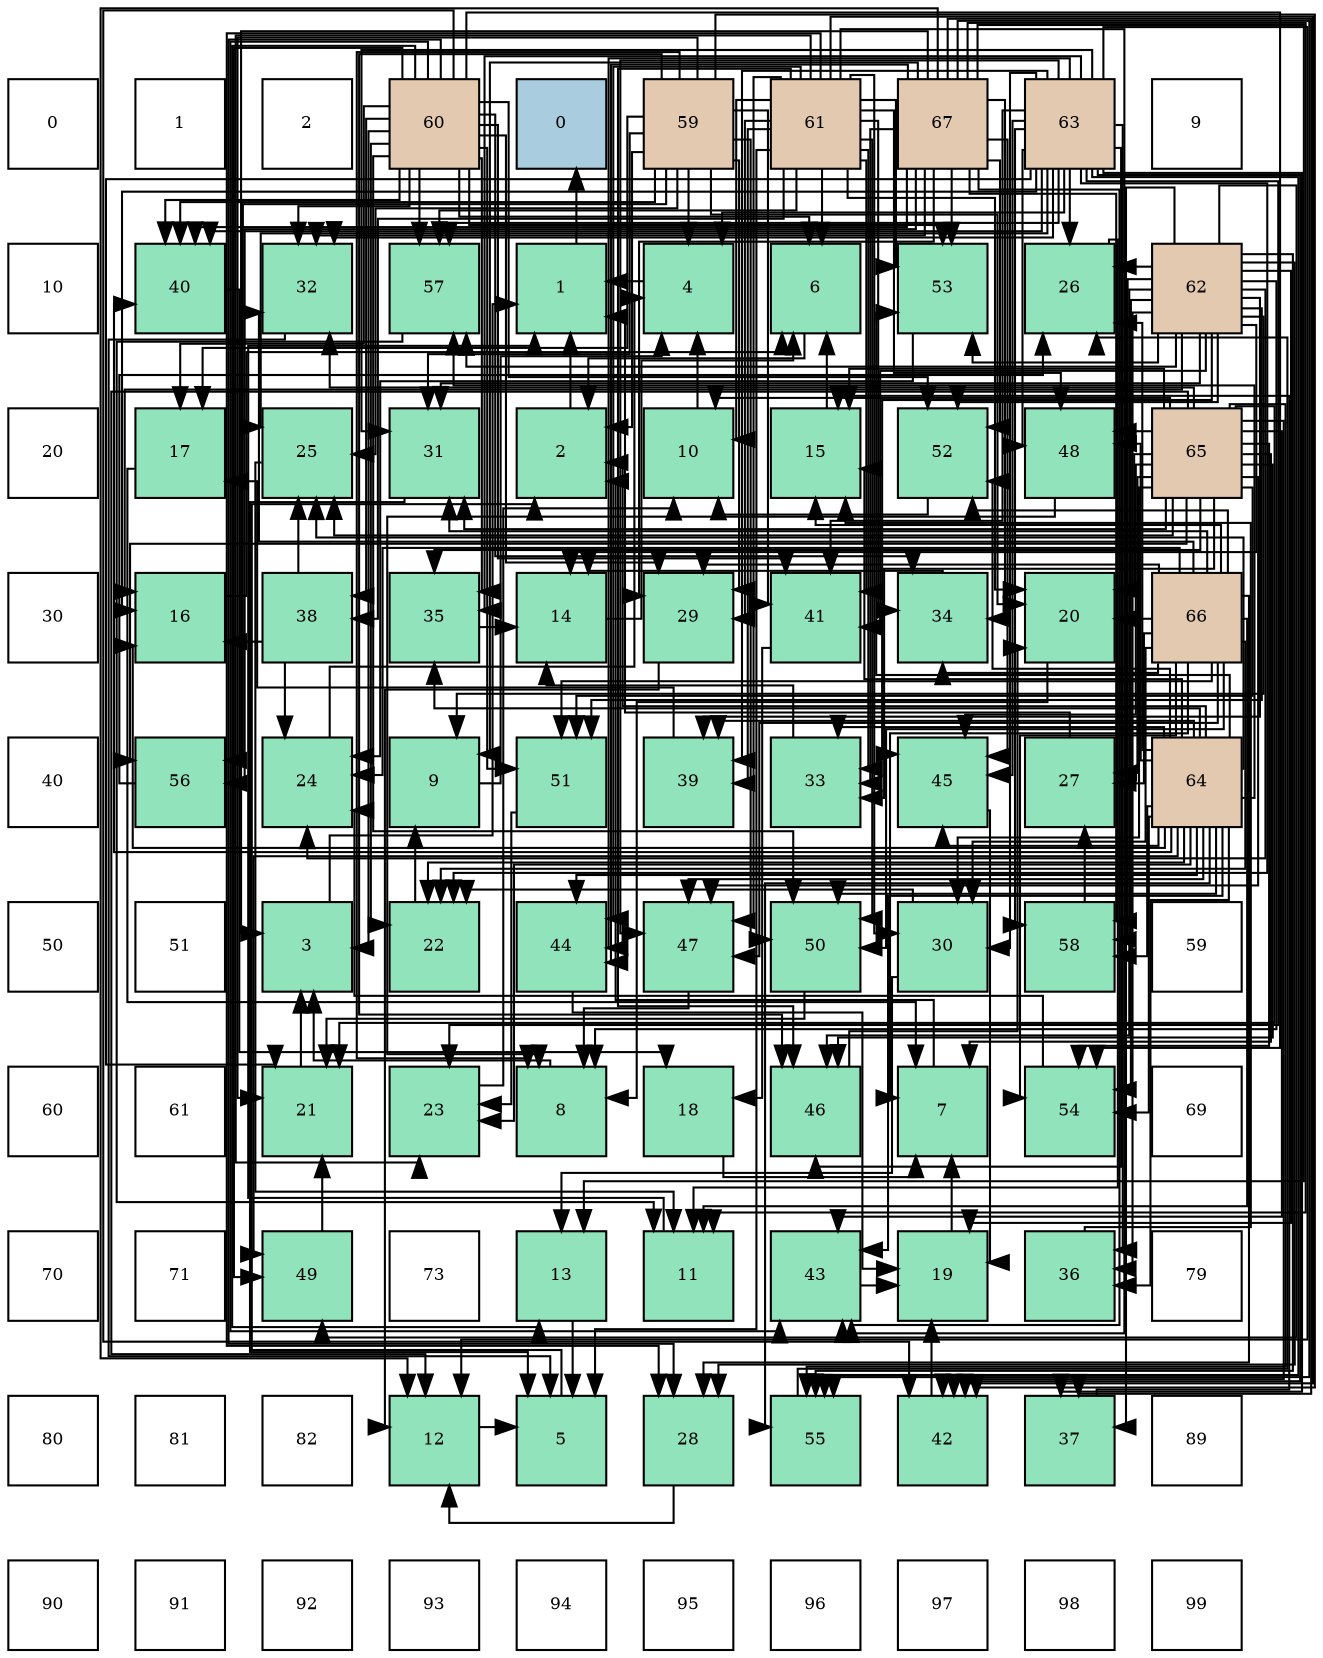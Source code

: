 digraph layout{
 rankdir=TB;
 splines=ortho;
 node [style=filled shape=square fixedsize=true width=0.6];
0[label="0", fontsize=8, fillcolor="#ffffff"];
1[label="1", fontsize=8, fillcolor="#ffffff"];
2[label="2", fontsize=8, fillcolor="#ffffff"];
3[label="60", fontsize=8, fillcolor="#e3c9af"];
4[label="0", fontsize=8, fillcolor="#a9ccde"];
5[label="59", fontsize=8, fillcolor="#e3c9af"];
6[label="61", fontsize=8, fillcolor="#e3c9af"];
7[label="67", fontsize=8, fillcolor="#e3c9af"];
8[label="63", fontsize=8, fillcolor="#e3c9af"];
9[label="9", fontsize=8, fillcolor="#ffffff"];
10[label="10", fontsize=8, fillcolor="#ffffff"];
11[label="40", fontsize=8, fillcolor="#91e3bb"];
12[label="32", fontsize=8, fillcolor="#91e3bb"];
13[label="57", fontsize=8, fillcolor="#91e3bb"];
14[label="1", fontsize=8, fillcolor="#91e3bb"];
15[label="4", fontsize=8, fillcolor="#91e3bb"];
16[label="6", fontsize=8, fillcolor="#91e3bb"];
17[label="53", fontsize=8, fillcolor="#91e3bb"];
18[label="26", fontsize=8, fillcolor="#91e3bb"];
19[label="62", fontsize=8, fillcolor="#e3c9af"];
20[label="20", fontsize=8, fillcolor="#ffffff"];
21[label="17", fontsize=8, fillcolor="#91e3bb"];
22[label="25", fontsize=8, fillcolor="#91e3bb"];
23[label="31", fontsize=8, fillcolor="#91e3bb"];
24[label="2", fontsize=8, fillcolor="#91e3bb"];
25[label="10", fontsize=8, fillcolor="#91e3bb"];
26[label="15", fontsize=8, fillcolor="#91e3bb"];
27[label="52", fontsize=8, fillcolor="#91e3bb"];
28[label="48", fontsize=8, fillcolor="#91e3bb"];
29[label="65", fontsize=8, fillcolor="#e3c9af"];
30[label="30", fontsize=8, fillcolor="#ffffff"];
31[label="16", fontsize=8, fillcolor="#91e3bb"];
32[label="38", fontsize=8, fillcolor="#91e3bb"];
33[label="35", fontsize=8, fillcolor="#91e3bb"];
34[label="14", fontsize=8, fillcolor="#91e3bb"];
35[label="29", fontsize=8, fillcolor="#91e3bb"];
36[label="41", fontsize=8, fillcolor="#91e3bb"];
37[label="34", fontsize=8, fillcolor="#91e3bb"];
38[label="20", fontsize=8, fillcolor="#91e3bb"];
39[label="66", fontsize=8, fillcolor="#e3c9af"];
40[label="40", fontsize=8, fillcolor="#ffffff"];
41[label="56", fontsize=8, fillcolor="#91e3bb"];
42[label="24", fontsize=8, fillcolor="#91e3bb"];
43[label="9", fontsize=8, fillcolor="#91e3bb"];
44[label="51", fontsize=8, fillcolor="#91e3bb"];
45[label="39", fontsize=8, fillcolor="#91e3bb"];
46[label="33", fontsize=8, fillcolor="#91e3bb"];
47[label="45", fontsize=8, fillcolor="#91e3bb"];
48[label="27", fontsize=8, fillcolor="#91e3bb"];
49[label="64", fontsize=8, fillcolor="#e3c9af"];
50[label="50", fontsize=8, fillcolor="#ffffff"];
51[label="51", fontsize=8, fillcolor="#ffffff"];
52[label="3", fontsize=8, fillcolor="#91e3bb"];
53[label="22", fontsize=8, fillcolor="#91e3bb"];
54[label="44", fontsize=8, fillcolor="#91e3bb"];
55[label="47", fontsize=8, fillcolor="#91e3bb"];
56[label="50", fontsize=8, fillcolor="#91e3bb"];
57[label="30", fontsize=8, fillcolor="#91e3bb"];
58[label="58", fontsize=8, fillcolor="#91e3bb"];
59[label="59", fontsize=8, fillcolor="#ffffff"];
60[label="60", fontsize=8, fillcolor="#ffffff"];
61[label="61", fontsize=8, fillcolor="#ffffff"];
62[label="21", fontsize=8, fillcolor="#91e3bb"];
63[label="23", fontsize=8, fillcolor="#91e3bb"];
64[label="8", fontsize=8, fillcolor="#91e3bb"];
65[label="18", fontsize=8, fillcolor="#91e3bb"];
66[label="46", fontsize=8, fillcolor="#91e3bb"];
67[label="7", fontsize=8, fillcolor="#91e3bb"];
68[label="54", fontsize=8, fillcolor="#91e3bb"];
69[label="69", fontsize=8, fillcolor="#ffffff"];
70[label="70", fontsize=8, fillcolor="#ffffff"];
71[label="71", fontsize=8, fillcolor="#ffffff"];
72[label="49", fontsize=8, fillcolor="#91e3bb"];
73[label="73", fontsize=8, fillcolor="#ffffff"];
74[label="13", fontsize=8, fillcolor="#91e3bb"];
75[label="11", fontsize=8, fillcolor="#91e3bb"];
76[label="43", fontsize=8, fillcolor="#91e3bb"];
77[label="19", fontsize=8, fillcolor="#91e3bb"];
78[label="36", fontsize=8, fillcolor="#91e3bb"];
79[label="79", fontsize=8, fillcolor="#ffffff"];
80[label="80", fontsize=8, fillcolor="#ffffff"];
81[label="81", fontsize=8, fillcolor="#ffffff"];
82[label="82", fontsize=8, fillcolor="#ffffff"];
83[label="12", fontsize=8, fillcolor="#91e3bb"];
84[label="5", fontsize=8, fillcolor="#91e3bb"];
85[label="28", fontsize=8, fillcolor="#91e3bb"];
86[label="55", fontsize=8, fillcolor="#91e3bb"];
87[label="42", fontsize=8, fillcolor="#91e3bb"];
88[label="37", fontsize=8, fillcolor="#91e3bb"];
89[label="89", fontsize=8, fillcolor="#ffffff"];
90[label="90", fontsize=8, fillcolor="#ffffff"];
91[label="91", fontsize=8, fillcolor="#ffffff"];
92[label="92", fontsize=8, fillcolor="#ffffff"];
93[label="93", fontsize=8, fillcolor="#ffffff"];
94[label="94", fontsize=8, fillcolor="#ffffff"];
95[label="95", fontsize=8, fillcolor="#ffffff"];
96[label="96", fontsize=8, fillcolor="#ffffff"];
97[label="97", fontsize=8, fillcolor="#ffffff"];
98[label="98", fontsize=8, fillcolor="#ffffff"];
99[label="99", fontsize=8, fillcolor="#ffffff"];
edge [constraint=false, style=vis];14 -> 4;
24 -> 14;
52 -> 14;
15 -> 14;
84 -> 24;
16 -> 24;
67 -> 24;
64 -> 52;
43 -> 15;
25 -> 15;
75 -> 14;
83 -> 84;
74 -> 84;
34 -> 16;
26 -> 16;
31 -> 16;
21 -> 67;
65 -> 67;
77 -> 67;
38 -> 64;
62 -> 52;
53 -> 43;
63 -> 25;
42 -> 15;
22 -> 75;
18 -> 75;
48 -> 14;
85 -> 83;
35 -> 83;
57 -> 74;
57 -> 53;
23 -> 84;
12 -> 84;
46 -> 34;
37 -> 34;
33 -> 34;
78 -> 26;
88 -> 26;
32 -> 31;
32 -> 42;
32 -> 22;
45 -> 21;
11 -> 65;
36 -> 65;
87 -> 77;
76 -> 77;
54 -> 77;
47 -> 77;
66 -> 38;
55 -> 64;
28 -> 64;
72 -> 62;
56 -> 62;
44 -> 63;
27 -> 25;
17 -> 42;
68 -> 42;
86 -> 18;
41 -> 18;
13 -> 75;
58 -> 48;
5 -> 24;
5 -> 15;
5 -> 64;
5 -> 21;
5 -> 38;
5 -> 62;
5 -> 22;
5 -> 35;
5 -> 23;
5 -> 11;
5 -> 36;
5 -> 87;
5 -> 66;
5 -> 56;
5 -> 41;
3 -> 52;
3 -> 16;
3 -> 74;
3 -> 21;
3 -> 53;
3 -> 85;
3 -> 35;
3 -> 12;
3 -> 37;
3 -> 33;
3 -> 32;
3 -> 11;
3 -> 36;
3 -> 87;
3 -> 76;
3 -> 72;
3 -> 56;
3 -> 44;
3 -> 27;
3 -> 17;
3 -> 68;
3 -> 13;
6 -> 84;
6 -> 16;
6 -> 25;
6 -> 38;
6 -> 63;
6 -> 85;
6 -> 35;
6 -> 57;
6 -> 46;
6 -> 37;
6 -> 32;
6 -> 45;
6 -> 36;
6 -> 87;
6 -> 76;
6 -> 54;
6 -> 66;
6 -> 55;
6 -> 28;
6 -> 56;
6 -> 17;
6 -> 13;
19 -> 64;
19 -> 43;
19 -> 34;
19 -> 31;
19 -> 77;
19 -> 42;
19 -> 18;
19 -> 85;
19 -> 23;
19 -> 78;
19 -> 88;
19 -> 45;
19 -> 36;
19 -> 47;
19 -> 66;
19 -> 72;
19 -> 44;
19 -> 27;
19 -> 17;
19 -> 68;
19 -> 86;
19 -> 13;
19 -> 58;
8 -> 15;
8 -> 83;
8 -> 31;
8 -> 62;
8 -> 53;
8 -> 63;
8 -> 22;
8 -> 18;
8 -> 57;
8 -> 23;
8 -> 12;
8 -> 33;
8 -> 78;
8 -> 88;
8 -> 45;
8 -> 11;
8 -> 36;
8 -> 87;
8 -> 54;
8 -> 47;
8 -> 66;
8 -> 55;
8 -> 28;
8 -> 86;
8 -> 13;
8 -> 58;
49 -> 24;
49 -> 26;
49 -> 31;
49 -> 53;
49 -> 63;
49 -> 22;
49 -> 18;
49 -> 46;
49 -> 33;
49 -> 78;
49 -> 45;
49 -> 11;
49 -> 76;
49 -> 54;
49 -> 47;
49 -> 55;
49 -> 28;
49 -> 72;
49 -> 56;
49 -> 27;
49 -> 17;
49 -> 68;
49 -> 86;
49 -> 13;
49 -> 58;
29 -> 67;
29 -> 25;
29 -> 83;
29 -> 26;
29 -> 38;
29 -> 62;
29 -> 22;
29 -> 48;
29 -> 57;
29 -> 23;
29 -> 12;
29 -> 46;
29 -> 33;
29 -> 87;
29 -> 76;
29 -> 47;
29 -> 66;
29 -> 55;
29 -> 28;
29 -> 44;
29 -> 68;
29 -> 86;
29 -> 41;
39 -> 67;
39 -> 75;
39 -> 26;
39 -> 38;
39 -> 53;
39 -> 42;
39 -> 48;
39 -> 85;
39 -> 35;
39 -> 57;
39 -> 23;
39 -> 12;
39 -> 37;
39 -> 55;
39 -> 56;
39 -> 44;
39 -> 27;
39 -> 68;
7 -> 52;
7 -> 43;
7 -> 75;
7 -> 83;
7 -> 74;
7 -> 35;
7 -> 12;
7 -> 46;
7 -> 37;
7 -> 88;
7 -> 11;
7 -> 76;
7 -> 54;
7 -> 47;
7 -> 27;
7 -> 17;
7 -> 86;
7 -> 41;
7 -> 58;
edge [constraint=true, style=invis];
0 -> 10 -> 20 -> 30 -> 40 -> 50 -> 60 -> 70 -> 80 -> 90;
1 -> 11 -> 21 -> 31 -> 41 -> 51 -> 61 -> 71 -> 81 -> 91;
2 -> 12 -> 22 -> 32 -> 42 -> 52 -> 62 -> 72 -> 82 -> 92;
3 -> 13 -> 23 -> 33 -> 43 -> 53 -> 63 -> 73 -> 83 -> 93;
4 -> 14 -> 24 -> 34 -> 44 -> 54 -> 64 -> 74 -> 84 -> 94;
5 -> 15 -> 25 -> 35 -> 45 -> 55 -> 65 -> 75 -> 85 -> 95;
6 -> 16 -> 26 -> 36 -> 46 -> 56 -> 66 -> 76 -> 86 -> 96;
7 -> 17 -> 27 -> 37 -> 47 -> 57 -> 67 -> 77 -> 87 -> 97;
8 -> 18 -> 28 -> 38 -> 48 -> 58 -> 68 -> 78 -> 88 -> 98;
9 -> 19 -> 29 -> 39 -> 49 -> 59 -> 69 -> 79 -> 89 -> 99;
rank = same {0 -> 1 -> 2 -> 3 -> 4 -> 5 -> 6 -> 7 -> 8 -> 9};
rank = same {10 -> 11 -> 12 -> 13 -> 14 -> 15 -> 16 -> 17 -> 18 -> 19};
rank = same {20 -> 21 -> 22 -> 23 -> 24 -> 25 -> 26 -> 27 -> 28 -> 29};
rank = same {30 -> 31 -> 32 -> 33 -> 34 -> 35 -> 36 -> 37 -> 38 -> 39};
rank = same {40 -> 41 -> 42 -> 43 -> 44 -> 45 -> 46 -> 47 -> 48 -> 49};
rank = same {50 -> 51 -> 52 -> 53 -> 54 -> 55 -> 56 -> 57 -> 58 -> 59};
rank = same {60 -> 61 -> 62 -> 63 -> 64 -> 65 -> 66 -> 67 -> 68 -> 69};
rank = same {70 -> 71 -> 72 -> 73 -> 74 -> 75 -> 76 -> 77 -> 78 -> 79};
rank = same {80 -> 81 -> 82 -> 83 -> 84 -> 85 -> 86 -> 87 -> 88 -> 89};
rank = same {90 -> 91 -> 92 -> 93 -> 94 -> 95 -> 96 -> 97 -> 98 -> 99};
}